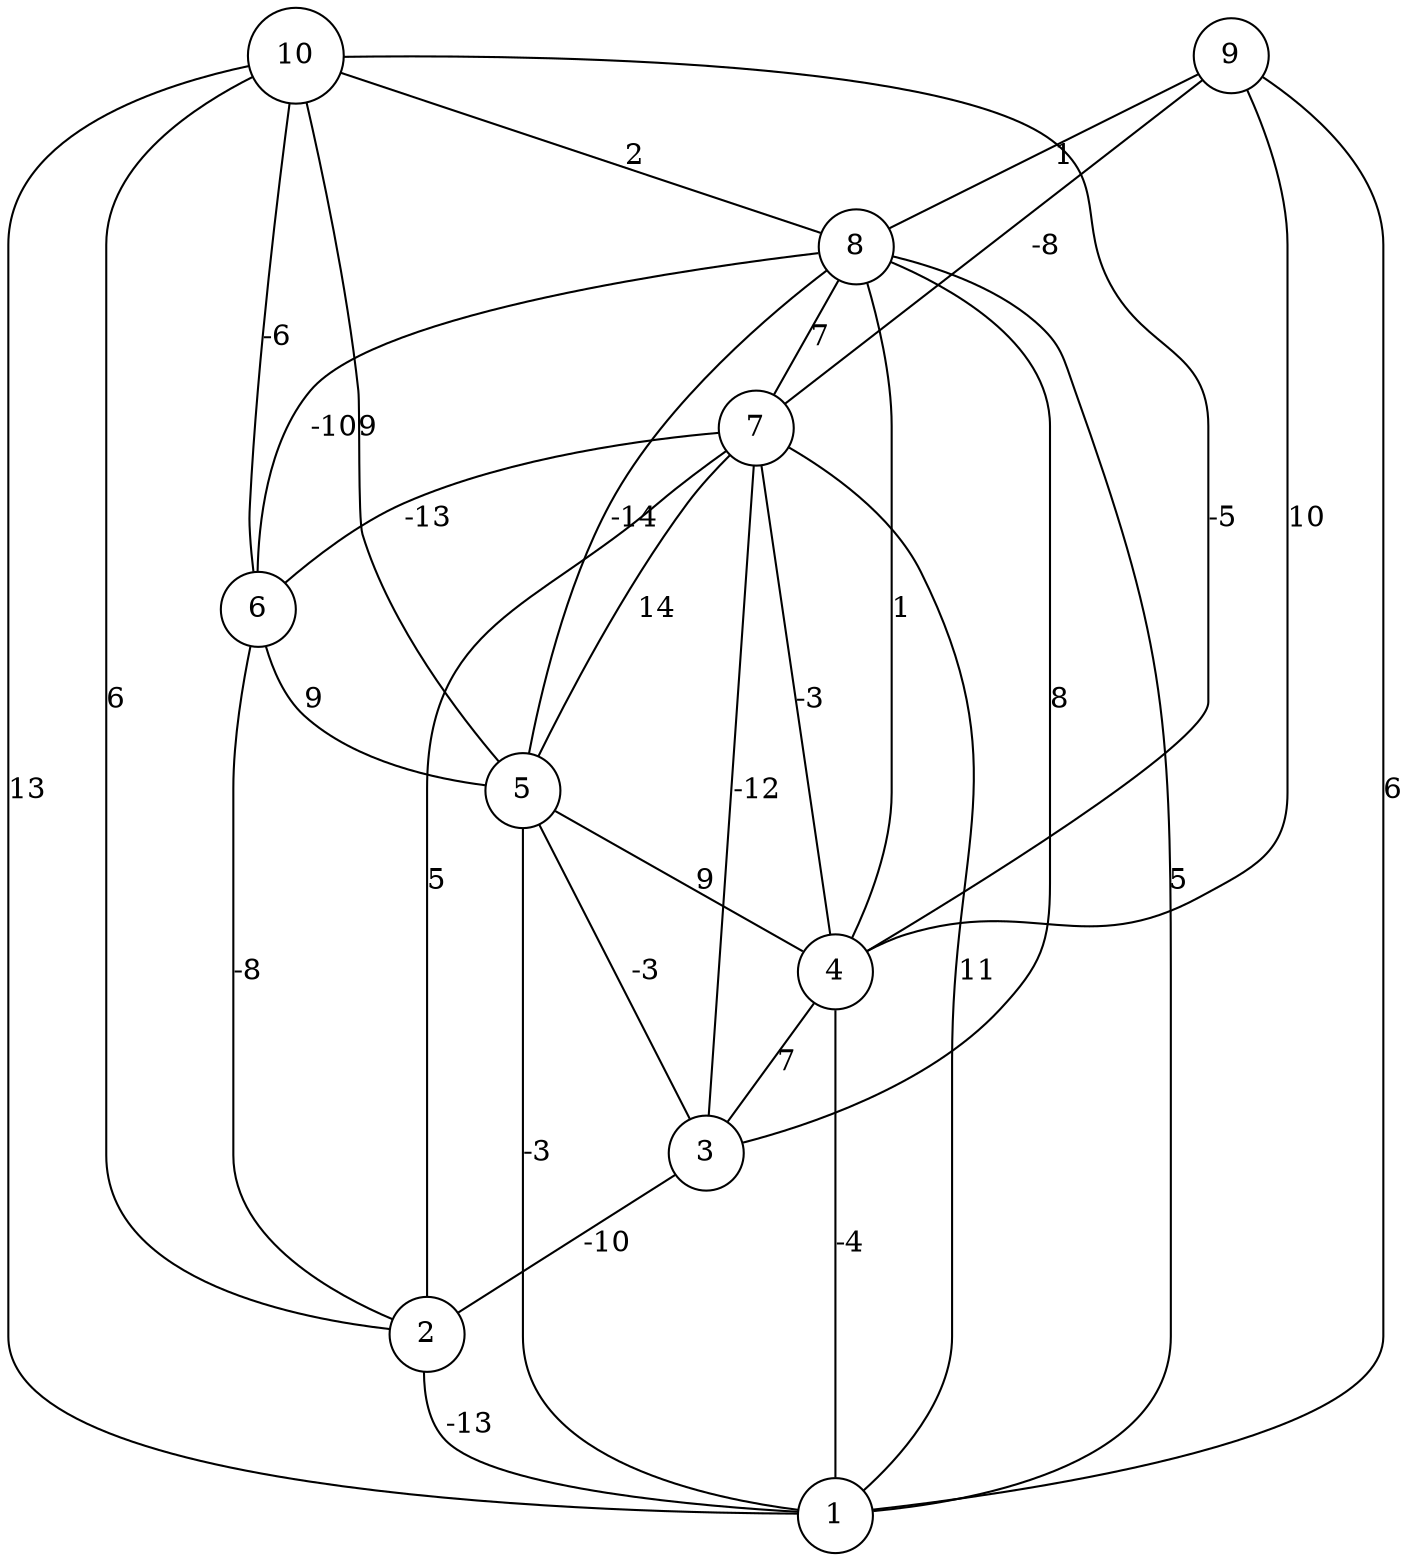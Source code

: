 graph { 
	 fontname="Helvetica,Arial,sans-serif" 
	 node [shape = circle]; 
	 10 -- 1 [label = "13"];
	 10 -- 2 [label = "6"];
	 10 -- 4 [label = "-5"];
	 10 -- 5 [label = "9"];
	 10 -- 6 [label = "-6"];
	 10 -- 8 [label = "2"];
	 9 -- 1 [label = "6"];
	 9 -- 4 [label = "10"];
	 9 -- 7 [label = "-8"];
	 9 -- 8 [label = "1"];
	 8 -- 1 [label = "5"];
	 8 -- 3 [label = "8"];
	 8 -- 4 [label = "1"];
	 8 -- 5 [label = "-14"];
	 8 -- 6 [label = "-10"];
	 8 -- 7 [label = "7"];
	 7 -- 1 [label = "11"];
	 7 -- 2 [label = "5"];
	 7 -- 3 [label = "-12"];
	 7 -- 4 [label = "-3"];
	 7 -- 5 [label = "14"];
	 7 -- 6 [label = "-13"];
	 6 -- 2 [label = "-8"];
	 6 -- 5 [label = "9"];
	 5 -- 1 [label = "-3"];
	 5 -- 3 [label = "-3"];
	 5 -- 4 [label = "9"];
	 4 -- 1 [label = "-4"];
	 4 -- 3 [label = "7"];
	 3 -- 2 [label = "-10"];
	 2 -- 1 [label = "-13"];
	 1;
	 2;
	 3;
	 4;
	 5;
	 6;
	 7;
	 8;
	 9;
	 10;
}
